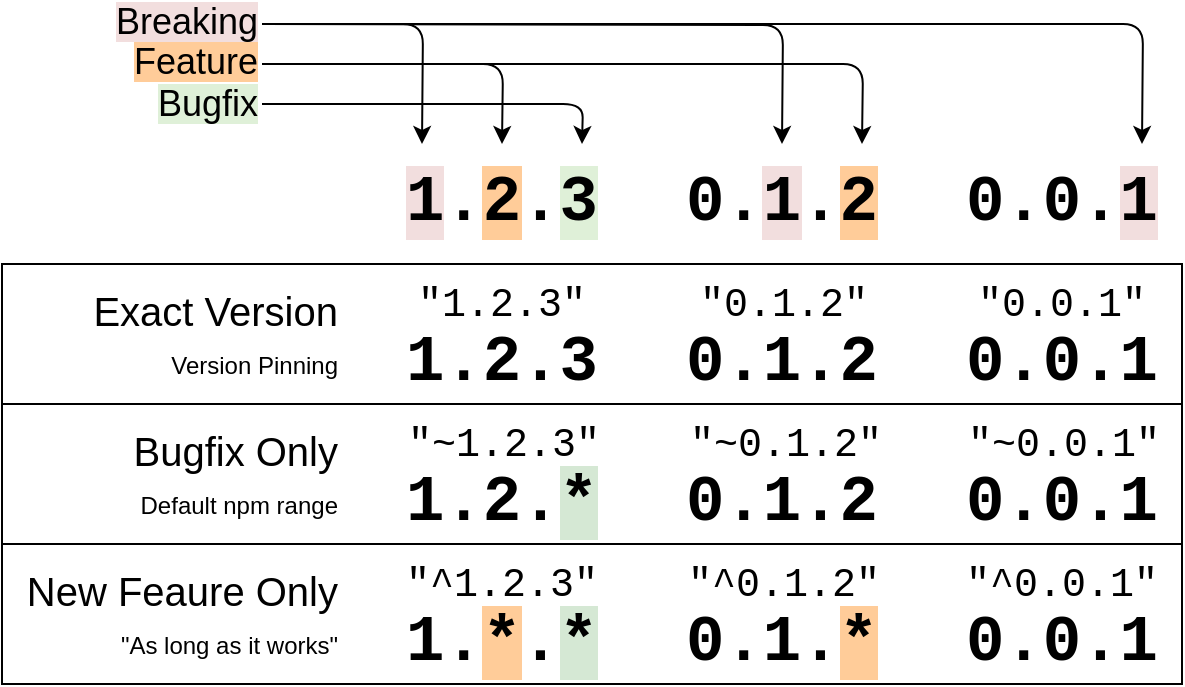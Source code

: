 <mxfile version="13.0.3" type="device"><diagram id="BWh7OFvpYn0bhgzYIhH0" name="Page-1"><mxGraphModel dx="1102" dy="817" grid="1" gridSize="10" guides="1" tooltips="1" connect="1" arrows="1" fold="1" page="1" pageScale="1" pageWidth="850" pageHeight="1100" math="0" shadow="0"><root><mxCell id="0"/><mxCell id="1" parent="0"/><mxCell id="3Rv5soQtd3ZQk3TD7VMc-31" value="" style="rounded=0;whiteSpace=wrap;html=1;labelBackgroundColor=none;fontFamily=Courier New;fontSize=20;align=right;" vertex="1" parent="1"><mxGeometry x="70" y="510" width="590" height="70" as="geometry"/></mxCell><mxCell id="3Rv5soQtd3ZQk3TD7VMc-30" value="" style="rounded=0;whiteSpace=wrap;html=1;labelBackgroundColor=none;fontFamily=Courier New;fontSize=20;align=right;" vertex="1" parent="1"><mxGeometry x="70" y="440" width="590" height="70" as="geometry"/></mxCell><mxCell id="3Rv5soQtd3ZQk3TD7VMc-29" value="" style="rounded=0;whiteSpace=wrap;html=1;labelBackgroundColor=none;fontFamily=Courier New;fontSize=20;align=right;" vertex="1" parent="1"><mxGeometry x="70" y="370" width="590" height="70" as="geometry"/></mxCell><mxCell id="3Rv5soQtd3ZQk3TD7VMc-2" value="Exact Version&lt;br&gt;&lt;font style=&quot;font-size: 12px&quot;&gt;Version Pinning&lt;/font&gt;" style="text;html=1;strokeColor=none;fillColor=none;align=right;verticalAlign=middle;whiteSpace=wrap;rounded=0;fontSize=20;" vertex="1" parent="1"><mxGeometry x="80" y="380" width="160" height="50" as="geometry"/></mxCell><mxCell id="3Rv5soQtd3ZQk3TD7VMc-3" value="New Feaure Only&lt;br&gt;&lt;font style=&quot;font-size: 12px&quot;&gt;&quot;As long as it works&quot;&lt;/font&gt;" style="text;html=1;strokeColor=none;fillColor=none;align=right;verticalAlign=middle;whiteSpace=wrap;rounded=0;fontSize=20;" vertex="1" parent="1"><mxGeometry x="80" y="520" width="160" height="50" as="geometry"/></mxCell><mxCell id="3Rv5soQtd3ZQk3TD7VMc-4" value="Bugfix Only&lt;br&gt;&lt;font style=&quot;font-size: 12px&quot;&gt;Default npm range&lt;/font&gt;" style="text;html=1;strokeColor=none;fillColor=none;align=right;verticalAlign=middle;whiteSpace=wrap;rounded=0;fontSize=20;" vertex="1" parent="1"><mxGeometry x="80" y="450" width="160" height="50" as="geometry"/></mxCell><mxCell id="3Rv5soQtd3ZQk3TD7VMc-5" value="&lt;span style=&quot;background-color: rgb(242 , 222 , 222)&quot;&gt;1&lt;/span&gt;.&lt;span style=&quot;background-color: rgb(255 , 204 , 153)&quot;&gt;2&lt;/span&gt;.&lt;span style=&quot;background-color: rgb(223 , 240 , 216)&quot;&gt;3&lt;/span&gt;" style="text;html=1;strokeColor=none;fillColor=none;align=center;verticalAlign=middle;whiteSpace=wrap;rounded=0;fontSize=32;fontFamily=Courier New;fontStyle=1" vertex="1" parent="1"><mxGeometry x="260" y="320" width="120" height="40" as="geometry"/></mxCell><mxCell id="3Rv5soQtd3ZQk3TD7VMc-6" value="0.&lt;span style=&quot;background-color: rgb(242 , 222 , 222)&quot;&gt;1&lt;/span&gt;.&lt;span style=&quot;background-color: rgb(255 , 204 , 153)&quot;&gt;2&lt;/span&gt;" style="text;html=1;strokeColor=none;fillColor=none;align=center;verticalAlign=middle;whiteSpace=wrap;rounded=0;fontSize=32;fontFamily=Courier New;fontStyle=1" vertex="1" parent="1"><mxGeometry x="400" y="320" width="120" height="40" as="geometry"/></mxCell><mxCell id="3Rv5soQtd3ZQk3TD7VMc-7" value="0.0.&lt;span style=&quot;background-color: rgb(242 , 222 , 222)&quot;&gt;1&lt;/span&gt;" style="text;html=1;strokeColor=none;fillColor=none;align=center;verticalAlign=middle;whiteSpace=wrap;rounded=0;fontSize=32;fontFamily=Courier New;fontStyle=1" vertex="1" parent="1"><mxGeometry x="540" y="320" width="120" height="40" as="geometry"/></mxCell><mxCell id="3Rv5soQtd3ZQk3TD7VMc-8" value="&lt;font style=&quot;font-size: 18px&quot;&gt;&lt;span style=&quot;background-color: rgb(223, 240, 216); font-size: 18px;&quot;&gt;Bugfix&lt;/span&gt;&lt;/font&gt;" style="text;html=1;strokeColor=none;fillColor=none;align=right;verticalAlign=middle;whiteSpace=wrap;rounded=0;fontSize=18;" vertex="1" parent="1"><mxGeometry x="120" y="280" width="80" height="20" as="geometry"/></mxCell><mxCell id="3Rv5soQtd3ZQk3TD7VMc-10" value="&lt;span style=&quot;&quot;&gt;1&lt;/span&gt;.&lt;span style=&quot;&quot;&gt;2&lt;/span&gt;.&lt;span style=&quot;&quot;&gt;3&lt;/span&gt;" style="text;html=1;strokeColor=none;fillColor=none;align=center;verticalAlign=middle;whiteSpace=wrap;rounded=0;fontSize=32;fontFamily=Courier New;fontStyle=1;labelBackgroundColor=none;" vertex="1" parent="1"><mxGeometry x="260" y="400" width="120" height="40" as="geometry"/></mxCell><mxCell id="3Rv5soQtd3ZQk3TD7VMc-11" value="0.&lt;span style=&quot;&quot;&gt;1&lt;/span&gt;.&lt;span style=&quot;&quot;&gt;2&lt;/span&gt;" style="text;html=1;strokeColor=none;fillColor=none;align=center;verticalAlign=middle;whiteSpace=wrap;rounded=0;fontSize=32;fontFamily=Courier New;fontStyle=1;labelBackgroundColor=none;" vertex="1" parent="1"><mxGeometry x="400" y="400" width="120" height="40" as="geometry"/></mxCell><mxCell id="3Rv5soQtd3ZQk3TD7VMc-12" value="0.0.&lt;span style=&quot;&quot;&gt;1&lt;/span&gt;" style="text;html=1;strokeColor=none;fillColor=none;align=center;verticalAlign=middle;whiteSpace=wrap;rounded=0;fontSize=32;fontFamily=Courier New;fontStyle=1;labelBackgroundColor=none;" vertex="1" parent="1"><mxGeometry x="540" y="400" width="120" height="40" as="geometry"/></mxCell><mxCell id="3Rv5soQtd3ZQk3TD7VMc-13" value="&lt;span&gt;1&lt;/span&gt;.&lt;span style=&quot;background-color: rgb(255 , 204 , 153)&quot;&gt;*&lt;/span&gt;.&lt;span style=&quot;background-color: rgb(213 , 232 , 212)&quot;&gt;*&lt;/span&gt;" style="text;html=1;strokeColor=none;fillColor=none;align=center;verticalAlign=middle;whiteSpace=wrap;rounded=0;fontSize=32;fontFamily=Courier New;fontStyle=1;labelBackgroundColor=none;" vertex="1" parent="1"><mxGeometry x="260" y="540" width="120" height="40" as="geometry"/></mxCell><mxCell id="3Rv5soQtd3ZQk3TD7VMc-14" value="0.&lt;span&gt;1&lt;/span&gt;.&lt;span style=&quot;background-color: rgb(255 , 204 , 153)&quot;&gt;*&lt;/span&gt;" style="text;html=1;strokeColor=none;fillColor=none;align=center;verticalAlign=middle;whiteSpace=wrap;rounded=0;fontSize=32;fontFamily=Courier New;fontStyle=1;labelBackgroundColor=none;" vertex="1" parent="1"><mxGeometry x="400" y="540" width="120" height="40" as="geometry"/></mxCell><mxCell id="3Rv5soQtd3ZQk3TD7VMc-15" value="0.0.&lt;span style=&quot;&quot;&gt;1&lt;/span&gt;" style="text;html=1;strokeColor=none;fillColor=none;align=center;verticalAlign=middle;whiteSpace=wrap;rounded=0;fontSize=32;fontFamily=Courier New;fontStyle=1;labelBackgroundColor=none;" vertex="1" parent="1"><mxGeometry x="540" y="540" width="120" height="40" as="geometry"/></mxCell><mxCell id="3Rv5soQtd3ZQk3TD7VMc-16" value="&lt;span&gt;1&lt;/span&gt;.&lt;span&gt;2&lt;/span&gt;.&lt;span style=&quot;background-color: rgb(213 , 232 , 212)&quot;&gt;*&lt;/span&gt;" style="text;html=1;strokeColor=none;fillColor=none;align=center;verticalAlign=middle;whiteSpace=wrap;rounded=0;fontSize=32;fontFamily=Courier New;fontStyle=1;labelBackgroundColor=none;" vertex="1" parent="1"><mxGeometry x="260" y="470" width="120" height="40" as="geometry"/></mxCell><mxCell id="3Rv5soQtd3ZQk3TD7VMc-17" value="0.&lt;span style=&quot;&quot;&gt;1&lt;/span&gt;.&lt;span style=&quot;&quot;&gt;2&lt;/span&gt;" style="text;html=1;strokeColor=none;fillColor=none;align=center;verticalAlign=middle;whiteSpace=wrap;rounded=0;fontSize=32;fontFamily=Courier New;fontStyle=1;labelBackgroundColor=none;" vertex="1" parent="1"><mxGeometry x="400" y="470" width="120" height="40" as="geometry"/></mxCell><mxCell id="3Rv5soQtd3ZQk3TD7VMc-18" value="0.0.&lt;span style=&quot;&quot;&gt;1&lt;/span&gt;" style="text;html=1;strokeColor=none;fillColor=none;align=center;verticalAlign=middle;whiteSpace=wrap;rounded=0;fontSize=32;fontFamily=Courier New;fontStyle=1;labelBackgroundColor=none;" vertex="1" parent="1"><mxGeometry x="540" y="470" width="120" height="40" as="geometry"/></mxCell><mxCell id="3Rv5soQtd3ZQk3TD7VMc-20" value="&quot;1.2.3&quot;" style="text;html=1;strokeColor=none;fillColor=none;align=center;verticalAlign=middle;whiteSpace=wrap;rounded=0;labelBackgroundColor=none;fontFamily=Courier New;fontSize=20;" vertex="1" parent="1"><mxGeometry x="270" y="380" width="100" height="20" as="geometry"/></mxCell><mxCell id="3Rv5soQtd3ZQk3TD7VMc-21" value="&quot;0.1.2&quot;" style="text;html=1;strokeColor=none;fillColor=none;align=center;verticalAlign=middle;whiteSpace=wrap;rounded=0;labelBackgroundColor=none;fontFamily=Courier New;fontSize=20;" vertex="1" parent="1"><mxGeometry x="411" y="380" width="100" height="20" as="geometry"/></mxCell><mxCell id="3Rv5soQtd3ZQk3TD7VMc-22" value="&quot;0.0.1&quot;" style="text;html=1;strokeColor=none;fillColor=none;align=center;verticalAlign=middle;whiteSpace=wrap;rounded=0;labelBackgroundColor=none;fontFamily=Courier New;fontSize=20;" vertex="1" parent="1"><mxGeometry x="550" y="380" width="100" height="20" as="geometry"/></mxCell><mxCell id="3Rv5soQtd3ZQk3TD7VMc-23" value="&quot;~1.2.3&quot;" style="text;html=1;strokeColor=none;fillColor=none;align=center;verticalAlign=middle;whiteSpace=wrap;rounded=0;labelBackgroundColor=none;fontFamily=Courier New;fontSize=20;" vertex="1" parent="1"><mxGeometry x="271" y="450" width="100" height="20" as="geometry"/></mxCell><mxCell id="3Rv5soQtd3ZQk3TD7VMc-24" value="&quot;~0.1.2&quot;" style="text;html=1;strokeColor=none;fillColor=none;align=center;verticalAlign=middle;whiteSpace=wrap;rounded=0;labelBackgroundColor=none;fontFamily=Courier New;fontSize=20;" vertex="1" parent="1"><mxGeometry x="412" y="450" width="100" height="20" as="geometry"/></mxCell><mxCell id="3Rv5soQtd3ZQk3TD7VMc-25" value="&quot;~0.0.1&quot;" style="text;html=1;strokeColor=none;fillColor=none;align=center;verticalAlign=middle;whiteSpace=wrap;rounded=0;labelBackgroundColor=none;fontFamily=Courier New;fontSize=20;" vertex="1" parent="1"><mxGeometry x="551" y="450" width="100" height="20" as="geometry"/></mxCell><mxCell id="3Rv5soQtd3ZQk3TD7VMc-26" value="&quot;^1.2.3&quot;" style="text;html=1;strokeColor=none;fillColor=none;align=center;verticalAlign=middle;whiteSpace=wrap;rounded=0;labelBackgroundColor=none;fontFamily=Courier New;fontSize=20;" vertex="1" parent="1"><mxGeometry x="270" y="520" width="100" height="20" as="geometry"/></mxCell><mxCell id="3Rv5soQtd3ZQk3TD7VMc-27" value="&quot;^0.1.2&quot;" style="text;html=1;strokeColor=none;fillColor=none;align=center;verticalAlign=middle;whiteSpace=wrap;rounded=0;labelBackgroundColor=none;fontFamily=Courier New;fontSize=20;" vertex="1" parent="1"><mxGeometry x="411" y="520" width="100" height="20" as="geometry"/></mxCell><mxCell id="3Rv5soQtd3ZQk3TD7VMc-28" value="&quot;^0.0.1&quot;" style="text;html=1;strokeColor=none;fillColor=none;align=center;verticalAlign=middle;whiteSpace=wrap;rounded=0;labelBackgroundColor=none;fontFamily=Courier New;fontSize=20;" vertex="1" parent="1"><mxGeometry x="550" y="520" width="100" height="20" as="geometry"/></mxCell><mxCell id="3Rv5soQtd3ZQk3TD7VMc-32" value="" style="endArrow=classic;html=1;fontFamily=Courier New;fontSize=20;edgeStyle=orthogonalEdgeStyle;exitX=1;exitY=0.5;exitDx=0;exitDy=0;" edge="1" parent="1" source="3Rv5soQtd3ZQk3TD7VMc-39"><mxGeometry width="50" height="50" relative="1" as="geometry"><mxPoint x="210" y="250" as="sourcePoint"/><mxPoint x="280" y="310" as="targetPoint"/></mxGeometry></mxCell><mxCell id="3Rv5soQtd3ZQk3TD7VMc-33" value="" style="endArrow=classic;html=1;fontFamily=Courier New;fontSize=20;edgeStyle=orthogonalEdgeStyle;" edge="1" parent="1"><mxGeometry width="50" height="50" relative="1" as="geometry"><mxPoint x="200" y="250" as="sourcePoint"/><mxPoint x="460" y="310" as="targetPoint"/></mxGeometry></mxCell><mxCell id="3Rv5soQtd3ZQk3TD7VMc-35" value="" style="endArrow=classic;html=1;fontFamily=Courier New;fontSize=20;edgeStyle=orthogonalEdgeStyle;exitX=1;exitY=0.5;exitDx=0;exitDy=0;" edge="1" parent="1" source="3Rv5soQtd3ZQk3TD7VMc-39"><mxGeometry width="50" height="50" relative="1" as="geometry"><mxPoint x="210" y="250" as="sourcePoint"/><mxPoint x="640" y="310" as="targetPoint"/></mxGeometry></mxCell><mxCell id="3Rv5soQtd3ZQk3TD7VMc-36" value="" style="endArrow=classic;html=1;fontFamily=Courier New;fontSize=20;edgeStyle=orthogonalEdgeStyle;exitX=1;exitY=0.5;exitDx=0;exitDy=0;" edge="1" parent="1" source="3Rv5soQtd3ZQk3TD7VMc-40"><mxGeometry width="50" height="50" relative="1" as="geometry"><mxPoint x="210" y="270" as="sourcePoint"/><mxPoint x="320" y="310" as="targetPoint"/></mxGeometry></mxCell><mxCell id="3Rv5soQtd3ZQk3TD7VMc-37" value="" style="endArrow=classic;html=1;fontFamily=Courier New;fontSize=20;edgeStyle=orthogonalEdgeStyle;exitX=1;exitY=0.5;exitDx=0;exitDy=0;" edge="1" parent="1" source="3Rv5soQtd3ZQk3TD7VMc-40"><mxGeometry width="50" height="50" relative="1" as="geometry"><mxPoint x="210" y="270" as="sourcePoint"/><mxPoint x="500" y="310" as="targetPoint"/></mxGeometry></mxCell><mxCell id="3Rv5soQtd3ZQk3TD7VMc-38" value="" style="endArrow=classic;html=1;fontFamily=Courier New;fontSize=20;edgeStyle=orthogonalEdgeStyle;exitX=1;exitY=0.5;exitDx=0;exitDy=0;" edge="1" parent="1" source="3Rv5soQtd3ZQk3TD7VMc-8"><mxGeometry width="50" height="50" relative="1" as="geometry"><mxPoint x="210" y="290" as="sourcePoint"/><mxPoint x="360" y="310" as="targetPoint"/></mxGeometry></mxCell><mxCell id="3Rv5soQtd3ZQk3TD7VMc-39" value="&lt;meta http-equiv=&quot;content-type&quot; content=&quot;text/html; charset=utf-8&quot; style=&quot;font-size: 18px;&quot;&gt;&lt;span style=&quot;font-family: Helvetica; font-size: 18px; font-style: normal; font-variant-ligatures: normal; font-variant-caps: normal; font-weight: 400; letter-spacing: normal; orphans: 2; text-indent: 0px; text-transform: none; widows: 2; word-spacing: 0px; -webkit-text-stroke-width: 0px; background-color: rgb(242, 222, 222); text-decoration-style: initial; text-decoration-color: initial; float: none; display: inline !important;&quot;&gt;Breaking&lt;/span&gt;" style="text;html=1;strokeColor=none;fillColor=none;align=right;verticalAlign=middle;whiteSpace=wrap;rounded=0;labelBackgroundColor=none;fontFamily=Courier New;fontSize=18;" vertex="1" parent="1"><mxGeometry x="120" y="240" width="80" height="20" as="geometry"/></mxCell><mxCell id="3Rv5soQtd3ZQk3TD7VMc-40" value="&lt;meta http-equiv=&quot;content-type&quot; content=&quot;text/html; charset=utf-8&quot; style=&quot;&quot;&gt;&lt;span style=&quot;font-family: Helvetica; font-size: 18px; font-style: normal; font-variant-ligatures: normal; font-variant-caps: normal; font-weight: 400; letter-spacing: normal; orphans: 2; text-indent: 0px; text-transform: none; widows: 2; word-spacing: 0px; -webkit-text-stroke-width: 0px; background-color: rgb(255, 204, 153); text-decoration-style: initial; text-decoration-color: initial; float: none; display: inline !important;&quot;&gt;Feature&lt;/span&gt;" style="text;html=1;strokeColor=none;fillColor=none;align=right;verticalAlign=middle;whiteSpace=wrap;rounded=0;labelBackgroundColor=none;fontFamily=Courier New;fontSize=18;" vertex="1" parent="1"><mxGeometry x="120" y="260" width="80" height="20" as="geometry"/></mxCell></root></mxGraphModel></diagram></mxfile>